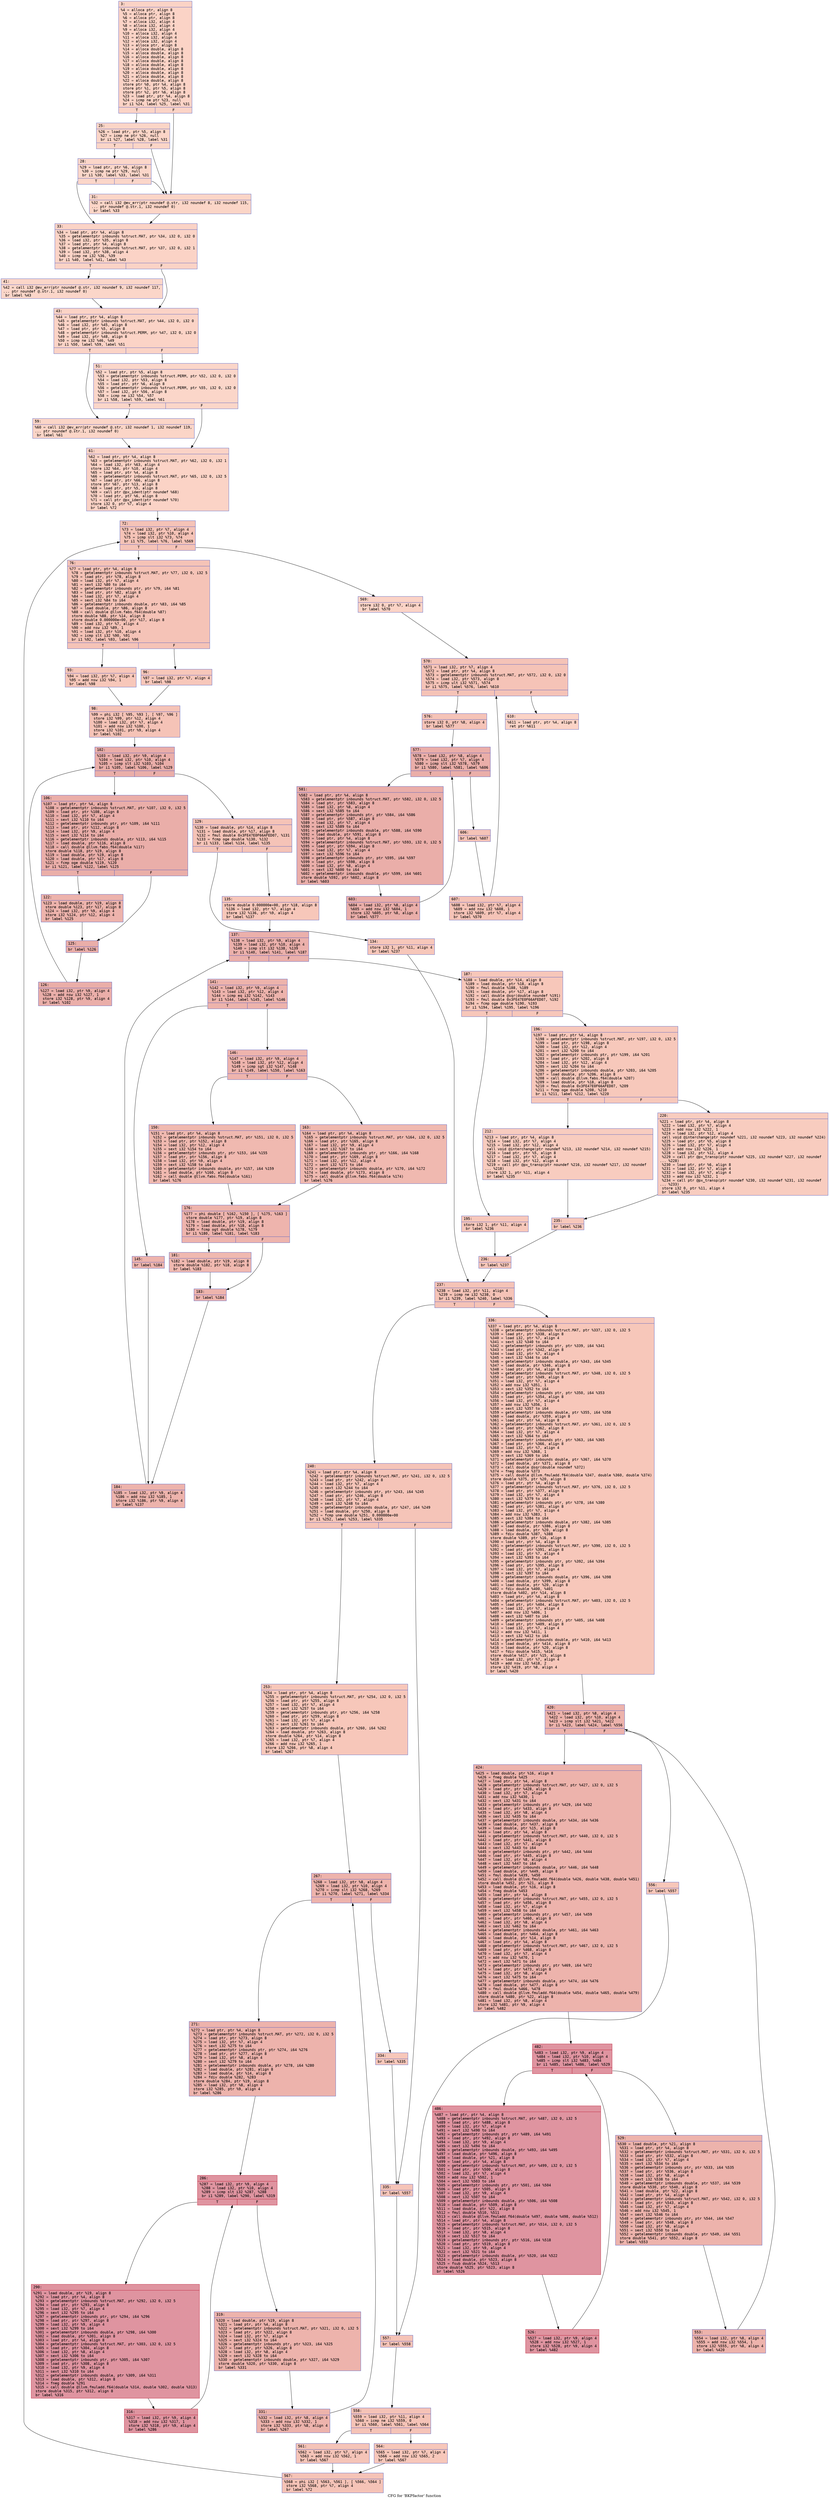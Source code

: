 digraph "CFG for 'BKPfactor' function" {
	label="CFG for 'BKPfactor' function";

	Node0x600001811f40 [shape=record,color="#3d50c3ff", style=filled, fillcolor="#f59c7d70" fontname="Courier",label="{3:\l|  %4 = alloca ptr, align 8\l  %5 = alloca ptr, align 8\l  %6 = alloca ptr, align 8\l  %7 = alloca i32, align 4\l  %8 = alloca i32, align 4\l  %9 = alloca i32, align 4\l  %10 = alloca i32, align 4\l  %11 = alloca i32, align 4\l  %12 = alloca i32, align 4\l  %13 = alloca ptr, align 8\l  %14 = alloca double, align 8\l  %15 = alloca double, align 8\l  %16 = alloca double, align 8\l  %17 = alloca double, align 8\l  %18 = alloca double, align 8\l  %19 = alloca double, align 8\l  %20 = alloca double, align 8\l  %21 = alloca double, align 8\l  %22 = alloca double, align 8\l  store ptr %0, ptr %4, align 8\l  store ptr %1, ptr %5, align 8\l  store ptr %2, ptr %6, align 8\l  %23 = load ptr, ptr %4, align 8\l  %24 = icmp ne ptr %23, null\l  br i1 %24, label %25, label %31\l|{<s0>T|<s1>F}}"];
	Node0x600001811f40:s0 -> Node0x600001811f90[tooltip="3 -> 25\nProbability 62.50%" ];
	Node0x600001811f40:s1 -> Node0x600001812030[tooltip="3 -> 31\nProbability 37.50%" ];
	Node0x600001811f90 [shape=record,color="#3d50c3ff", style=filled, fillcolor="#f5a08170" fontname="Courier",label="{25:\l|  %26 = load ptr, ptr %5, align 8\l  %27 = icmp ne ptr %26, null\l  br i1 %27, label %28, label %31\l|{<s0>T|<s1>F}}"];
	Node0x600001811f90:s0 -> Node0x600001811fe0[tooltip="25 -> 28\nProbability 62.50%" ];
	Node0x600001811f90:s1 -> Node0x600001812030[tooltip="25 -> 31\nProbability 37.50%" ];
	Node0x600001811fe0 [shape=record,color="#3d50c3ff", style=filled, fillcolor="#f6a38570" fontname="Courier",label="{28:\l|  %29 = load ptr, ptr %6, align 8\l  %30 = icmp ne ptr %29, null\l  br i1 %30, label %33, label %31\l|{<s0>T|<s1>F}}"];
	Node0x600001811fe0:s0 -> Node0x600001812080[tooltip="28 -> 33\nProbability 62.50%" ];
	Node0x600001811fe0:s1 -> Node0x600001812030[tooltip="28 -> 31\nProbability 37.50%" ];
	Node0x600001812030 [shape=record,color="#3d50c3ff", style=filled, fillcolor="#f5a08170" fontname="Courier",label="{31:\l|  %32 = call i32 @ev_err(ptr noundef @.str, i32 noundef 8, i32 noundef 115,\l... ptr noundef @.str.1, i32 noundef 0)\l  br label %33\l}"];
	Node0x600001812030 -> Node0x600001812080[tooltip="31 -> 33\nProbability 100.00%" ];
	Node0x600001812080 [shape=record,color="#3d50c3ff", style=filled, fillcolor="#f59c7d70" fontname="Courier",label="{33:\l|  %34 = load ptr, ptr %4, align 8\l  %35 = getelementptr inbounds %struct.MAT, ptr %34, i32 0, i32 0\l  %36 = load i32, ptr %35, align 8\l  %37 = load ptr, ptr %4, align 8\l  %38 = getelementptr inbounds %struct.MAT, ptr %37, i32 0, i32 1\l  %39 = load i32, ptr %38, align 4\l  %40 = icmp ne i32 %36, %39\l  br i1 %40, label %41, label %43\l|{<s0>T|<s1>F}}"];
	Node0x600001812080:s0 -> Node0x6000018120d0[tooltip="33 -> 41\nProbability 50.00%" ];
	Node0x600001812080:s1 -> Node0x600001812120[tooltip="33 -> 43\nProbability 50.00%" ];
	Node0x6000018120d0 [shape=record,color="#3d50c3ff", style=filled, fillcolor="#f6a38570" fontname="Courier",label="{41:\l|  %42 = call i32 @ev_err(ptr noundef @.str, i32 noundef 9, i32 noundef 117,\l... ptr noundef @.str.1, i32 noundef 0)\l  br label %43\l}"];
	Node0x6000018120d0 -> Node0x600001812120[tooltip="41 -> 43\nProbability 100.00%" ];
	Node0x600001812120 [shape=record,color="#3d50c3ff", style=filled, fillcolor="#f59c7d70" fontname="Courier",label="{43:\l|  %44 = load ptr, ptr %4, align 8\l  %45 = getelementptr inbounds %struct.MAT, ptr %44, i32 0, i32 0\l  %46 = load i32, ptr %45, align 8\l  %47 = load ptr, ptr %5, align 8\l  %48 = getelementptr inbounds %struct.PERM, ptr %47, i32 0, i32 0\l  %49 = load i32, ptr %48, align 8\l  %50 = icmp ne i32 %46, %49\l  br i1 %50, label %59, label %51\l|{<s0>T|<s1>F}}"];
	Node0x600001812120:s0 -> Node0x6000018121c0[tooltip="43 -> 59\nProbability 50.00%" ];
	Node0x600001812120:s1 -> Node0x600001812170[tooltip="43 -> 51\nProbability 50.00%" ];
	Node0x600001812170 [shape=record,color="#3d50c3ff", style=filled, fillcolor="#f6a38570" fontname="Courier",label="{51:\l|  %52 = load ptr, ptr %5, align 8\l  %53 = getelementptr inbounds %struct.PERM, ptr %52, i32 0, i32 0\l  %54 = load i32, ptr %53, align 8\l  %55 = load ptr, ptr %6, align 8\l  %56 = getelementptr inbounds %struct.PERM, ptr %55, i32 0, i32 0\l  %57 = load i32, ptr %56, align 8\l  %58 = icmp ne i32 %54, %57\l  br i1 %58, label %59, label %61\l|{<s0>T|<s1>F}}"];
	Node0x600001812170:s0 -> Node0x6000018121c0[tooltip="51 -> 59\nProbability 50.00%" ];
	Node0x600001812170:s1 -> Node0x600001812210[tooltip="51 -> 61\nProbability 50.00%" ];
	Node0x6000018121c0 [shape=record,color="#3d50c3ff", style=filled, fillcolor="#f5a08170" fontname="Courier",label="{59:\l|  %60 = call i32 @ev_err(ptr noundef @.str, i32 noundef 1, i32 noundef 119,\l... ptr noundef @.str.1, i32 noundef 0)\l  br label %61\l}"];
	Node0x6000018121c0 -> Node0x600001812210[tooltip="59 -> 61\nProbability 100.00%" ];
	Node0x600001812210 [shape=record,color="#3d50c3ff", style=filled, fillcolor="#f59c7d70" fontname="Courier",label="{61:\l|  %62 = load ptr, ptr %4, align 8\l  %63 = getelementptr inbounds %struct.MAT, ptr %62, i32 0, i32 1\l  %64 = load i32, ptr %63, align 4\l  store i32 %64, ptr %10, align 4\l  %65 = load ptr, ptr %4, align 8\l  %66 = getelementptr inbounds %struct.MAT, ptr %65, i32 0, i32 5\l  %67 = load ptr, ptr %66, align 8\l  store ptr %67, ptr %13, align 8\l  %68 = load ptr, ptr %5, align 8\l  %69 = call ptr @px_ident(ptr noundef %68)\l  %70 = load ptr, ptr %6, align 8\l  %71 = call ptr @px_ident(ptr noundef %70)\l  store i32 0, ptr %7, align 4\l  br label %72\l}"];
	Node0x600001812210 -> Node0x600001812260[tooltip="61 -> 72\nProbability 100.00%" ];
	Node0x600001812260 [shape=record,color="#3d50c3ff", style=filled, fillcolor="#e8765c70" fontname="Courier",label="{72:\l|  %73 = load i32, ptr %7, align 4\l  %74 = load i32, ptr %10, align 4\l  %75 = icmp slt i32 %73, %74\l  br i1 %75, label %76, label %569\l|{<s0>T|<s1>F}}"];
	Node0x600001812260:s0 -> Node0x6000018122b0[tooltip="72 -> 76\nProbability 96.88%" ];
	Node0x600001812260:s1 -> Node0x6000018133e0[tooltip="72 -> 569\nProbability 3.12%" ];
	Node0x6000018122b0 [shape=record,color="#3d50c3ff", style=filled, fillcolor="#e8765c70" fontname="Courier",label="{76:\l|  %77 = load ptr, ptr %4, align 8\l  %78 = getelementptr inbounds %struct.MAT, ptr %77, i32 0, i32 5\l  %79 = load ptr, ptr %78, align 8\l  %80 = load i32, ptr %7, align 4\l  %81 = sext i32 %80 to i64\l  %82 = getelementptr inbounds ptr, ptr %79, i64 %81\l  %83 = load ptr, ptr %82, align 8\l  %84 = load i32, ptr %7, align 4\l  %85 = sext i32 %84 to i64\l  %86 = getelementptr inbounds double, ptr %83, i64 %85\l  %87 = load double, ptr %86, align 8\l  %88 = call double @llvm.fabs.f64(double %87)\l  store double %88, ptr %14, align 8\l  store double 0.000000e+00, ptr %17, align 8\l  %89 = load i32, ptr %7, align 4\l  %90 = add nsw i32 %89, 1\l  %91 = load i32, ptr %10, align 4\l  %92 = icmp slt i32 %90, %91\l  br i1 %92, label %93, label %96\l|{<s0>T|<s1>F}}"];
	Node0x6000018122b0:s0 -> Node0x600001812300[tooltip="76 -> 93\nProbability 50.00%" ];
	Node0x6000018122b0:s1 -> Node0x600001812350[tooltip="76 -> 96\nProbability 50.00%" ];
	Node0x600001812300 [shape=record,color="#3d50c3ff", style=filled, fillcolor="#ec7f6370" fontname="Courier",label="{93:\l|  %94 = load i32, ptr %7, align 4\l  %95 = add nsw i32 %94, 1\l  br label %98\l}"];
	Node0x600001812300 -> Node0x6000018123a0[tooltip="93 -> 98\nProbability 100.00%" ];
	Node0x600001812350 [shape=record,color="#3d50c3ff", style=filled, fillcolor="#ec7f6370" fontname="Courier",label="{96:\l|  %97 = load i32, ptr %7, align 4\l  br label %98\l}"];
	Node0x600001812350 -> Node0x6000018123a0[tooltip="96 -> 98\nProbability 100.00%" ];
	Node0x6000018123a0 [shape=record,color="#3d50c3ff", style=filled, fillcolor="#e8765c70" fontname="Courier",label="{98:\l|  %99 = phi i32 [ %95, %93 ], [ %97, %96 ]\l  store i32 %99, ptr %12, align 4\l  %100 = load i32, ptr %7, align 4\l  %101 = add nsw i32 %100, 1\l  store i32 %101, ptr %9, align 4\l  br label %102\l}"];
	Node0x6000018123a0 -> Node0x6000018123f0[tooltip="98 -> 102\nProbability 100.00%" ];
	Node0x6000018123f0 [shape=record,color="#3d50c3ff", style=filled, fillcolor="#d0473d70" fontname="Courier",label="{102:\l|  %103 = load i32, ptr %9, align 4\l  %104 = load i32, ptr %10, align 4\l  %105 = icmp slt i32 %103, %104\l  br i1 %105, label %106, label %129\l|{<s0>T|<s1>F}}"];
	Node0x6000018123f0:s0 -> Node0x600001812440[tooltip="102 -> 106\nProbability 96.88%" ];
	Node0x6000018123f0:s1 -> Node0x600001812580[tooltip="102 -> 129\nProbability 3.12%" ];
	Node0x600001812440 [shape=record,color="#3d50c3ff", style=filled, fillcolor="#d0473d70" fontname="Courier",label="{106:\l|  %107 = load ptr, ptr %4, align 8\l  %108 = getelementptr inbounds %struct.MAT, ptr %107, i32 0, i32 5\l  %109 = load ptr, ptr %108, align 8\l  %110 = load i32, ptr %7, align 4\l  %111 = sext i32 %110 to i64\l  %112 = getelementptr inbounds ptr, ptr %109, i64 %111\l  %113 = load ptr, ptr %112, align 8\l  %114 = load i32, ptr %9, align 4\l  %115 = sext i32 %114 to i64\l  %116 = getelementptr inbounds double, ptr %113, i64 %115\l  %117 = load double, ptr %116, align 8\l  %118 = call double @llvm.fabs.f64(double %117)\l  store double %118, ptr %19, align 8\l  %119 = load double, ptr %19, align 8\l  %120 = load double, ptr %17, align 8\l  %121 = fcmp oge double %119, %120\l  br i1 %121, label %122, label %125\l|{<s0>T|<s1>F}}"];
	Node0x600001812440:s0 -> Node0x600001812490[tooltip="106 -> 122\nProbability 50.00%" ];
	Node0x600001812440:s1 -> Node0x6000018124e0[tooltip="106 -> 125\nProbability 50.00%" ];
	Node0x600001812490 [shape=record,color="#3d50c3ff", style=filled, fillcolor="#d6524470" fontname="Courier",label="{122:\l|  %123 = load double, ptr %19, align 8\l  store double %123, ptr %17, align 8\l  %124 = load i32, ptr %9, align 4\l  store i32 %124, ptr %12, align 4\l  br label %125\l}"];
	Node0x600001812490 -> Node0x6000018124e0[tooltip="122 -> 125\nProbability 100.00%" ];
	Node0x6000018124e0 [shape=record,color="#3d50c3ff", style=filled, fillcolor="#d0473d70" fontname="Courier",label="{125:\l|  br label %126\l}"];
	Node0x6000018124e0 -> Node0x600001812530[tooltip="125 -> 126\nProbability 100.00%" ];
	Node0x600001812530 [shape=record,color="#3d50c3ff", style=filled, fillcolor="#d0473d70" fontname="Courier",label="{126:\l|  %127 = load i32, ptr %9, align 4\l  %128 = add nsw i32 %127, 1\l  store i32 %128, ptr %9, align 4\l  br label %102\l}"];
	Node0x600001812530 -> Node0x6000018123f0[tooltip="126 -> 102\nProbability 100.00%" ];
	Node0x600001812580 [shape=record,color="#3d50c3ff", style=filled, fillcolor="#e8765c70" fontname="Courier",label="{129:\l|  %130 = load double, ptr %14, align 8\l  %131 = load double, ptr %17, align 8\l  %132 = fmul double 0x3FE47E0F66AFED07, %131\l  %133 = fcmp oge double %130, %132\l  br i1 %133, label %134, label %135\l|{<s0>T|<s1>F}}"];
	Node0x600001812580:s0 -> Node0x6000018125d0[tooltip="129 -> 134\nProbability 50.00%" ];
	Node0x600001812580:s1 -> Node0x600001812620[tooltip="129 -> 135\nProbability 50.00%" ];
	Node0x6000018125d0 [shape=record,color="#3d50c3ff", style=filled, fillcolor="#ec7f6370" fontname="Courier",label="{134:\l|  store i32 1, ptr %11, align 4\l  br label %237\l}"];
	Node0x6000018125d0 -> Node0x600001812bc0[tooltip="134 -> 237\nProbability 100.00%" ];
	Node0x600001812620 [shape=record,color="#3d50c3ff", style=filled, fillcolor="#ec7f6370" fontname="Courier",label="{135:\l|  store double 0.000000e+00, ptr %18, align 8\l  %136 = load i32, ptr %7, align 4\l  store i32 %136, ptr %9, align 4\l  br label %137\l}"];
	Node0x600001812620 -> Node0x600001812670[tooltip="135 -> 137\nProbability 100.00%" ];
	Node0x600001812670 [shape=record,color="#3d50c3ff", style=filled, fillcolor="#d24b4070" fontname="Courier",label="{137:\l|  %138 = load i32, ptr %9, align 4\l  %139 = load i32, ptr %10, align 4\l  %140 = icmp slt i32 %138, %139\l  br i1 %140, label %141, label %187\l|{<s0>T|<s1>F}}"];
	Node0x600001812670:s0 -> Node0x6000018126c0[tooltip="137 -> 141\nProbability 96.88%" ];
	Node0x600001812670:s1 -> Node0x600001812990[tooltip="137 -> 187\nProbability 3.12%" ];
	Node0x6000018126c0 [shape=record,color="#3d50c3ff", style=filled, fillcolor="#d6524470" fontname="Courier",label="{141:\l|  %142 = load i32, ptr %9, align 4\l  %143 = load i32, ptr %12, align 4\l  %144 = icmp eq i32 %142, %143\l  br i1 %144, label %145, label %146\l|{<s0>T|<s1>F}}"];
	Node0x6000018126c0:s0 -> Node0x600001812710[tooltip="141 -> 145\nProbability 50.00%" ];
	Node0x6000018126c0:s1 -> Node0x600001812760[tooltip="141 -> 146\nProbability 50.00%" ];
	Node0x600001812710 [shape=record,color="#3d50c3ff", style=filled, fillcolor="#d8564670" fontname="Courier",label="{145:\l|  br label %184\l}"];
	Node0x600001812710 -> Node0x600001812940[tooltip="145 -> 184\nProbability 100.00%" ];
	Node0x600001812760 [shape=record,color="#3d50c3ff", style=filled, fillcolor="#d8564670" fontname="Courier",label="{146:\l|  %147 = load i32, ptr %9, align 4\l  %148 = load i32, ptr %12, align 4\l  %149 = icmp sgt i32 %147, %148\l  br i1 %149, label %150, label %163\l|{<s0>T|<s1>F}}"];
	Node0x600001812760:s0 -> Node0x6000018127b0[tooltip="146 -> 150\nProbability 50.00%" ];
	Node0x600001812760:s1 -> Node0x600001812800[tooltip="146 -> 163\nProbability 50.00%" ];
	Node0x6000018127b0 [shape=record,color="#3d50c3ff", style=filled, fillcolor="#de614d70" fontname="Courier",label="{150:\l|  %151 = load ptr, ptr %4, align 8\l  %152 = getelementptr inbounds %struct.MAT, ptr %151, i32 0, i32 5\l  %153 = load ptr, ptr %152, align 8\l  %154 = load i32, ptr %12, align 4\l  %155 = sext i32 %154 to i64\l  %156 = getelementptr inbounds ptr, ptr %153, i64 %155\l  %157 = load ptr, ptr %156, align 8\l  %158 = load i32, ptr %9, align 4\l  %159 = sext i32 %158 to i64\l  %160 = getelementptr inbounds double, ptr %157, i64 %159\l  %161 = load double, ptr %160, align 8\l  %162 = call double @llvm.fabs.f64(double %161)\l  br label %176\l}"];
	Node0x6000018127b0 -> Node0x600001812850[tooltip="150 -> 176\nProbability 100.00%" ];
	Node0x600001812800 [shape=record,color="#3d50c3ff", style=filled, fillcolor="#de614d70" fontname="Courier",label="{163:\l|  %164 = load ptr, ptr %4, align 8\l  %165 = getelementptr inbounds %struct.MAT, ptr %164, i32 0, i32 5\l  %166 = load ptr, ptr %165, align 8\l  %167 = load i32, ptr %9, align 4\l  %168 = sext i32 %167 to i64\l  %169 = getelementptr inbounds ptr, ptr %166, i64 %168\l  %170 = load ptr, ptr %169, align 8\l  %171 = load i32, ptr %12, align 4\l  %172 = sext i32 %171 to i64\l  %173 = getelementptr inbounds double, ptr %170, i64 %172\l  %174 = load double, ptr %173, align 8\l  %175 = call double @llvm.fabs.f64(double %174)\l  br label %176\l}"];
	Node0x600001812800 -> Node0x600001812850[tooltip="163 -> 176\nProbability 100.00%" ];
	Node0x600001812850 [shape=record,color="#3d50c3ff", style=filled, fillcolor="#d8564670" fontname="Courier",label="{176:\l|  %177 = phi double [ %162, %150 ], [ %175, %163 ]\l  store double %177, ptr %19, align 8\l  %178 = load double, ptr %19, align 8\l  %179 = load double, ptr %18, align 8\l  %180 = fcmp ogt double %178, %179\l  br i1 %180, label %181, label %183\l|{<s0>T|<s1>F}}"];
	Node0x600001812850:s0 -> Node0x6000018128a0[tooltip="176 -> 181\nProbability 50.00%" ];
	Node0x600001812850:s1 -> Node0x6000018128f0[tooltip="176 -> 183\nProbability 50.00%" ];
	Node0x6000018128a0 [shape=record,color="#3d50c3ff", style=filled, fillcolor="#de614d70" fontname="Courier",label="{181:\l|  %182 = load double, ptr %19, align 8\l  store double %182, ptr %18, align 8\l  br label %183\l}"];
	Node0x6000018128a0 -> Node0x6000018128f0[tooltip="181 -> 183\nProbability 100.00%" ];
	Node0x6000018128f0 [shape=record,color="#3d50c3ff", style=filled, fillcolor="#d8564670" fontname="Courier",label="{183:\l|  br label %184\l}"];
	Node0x6000018128f0 -> Node0x600001812940[tooltip="183 -> 184\nProbability 100.00%" ];
	Node0x600001812940 [shape=record,color="#3d50c3ff", style=filled, fillcolor="#d6524470" fontname="Courier",label="{184:\l|  %185 = load i32, ptr %9, align 4\l  %186 = add nsw i32 %185, 1\l  store i32 %186, ptr %9, align 4\l  br label %137\l}"];
	Node0x600001812940 -> Node0x600001812670[tooltip="184 -> 137\nProbability 100.00%" ];
	Node0x600001812990 [shape=record,color="#3d50c3ff", style=filled, fillcolor="#ec7f6370" fontname="Courier",label="{187:\l|  %188 = load double, ptr %14, align 8\l  %189 = load double, ptr %18, align 8\l  %190 = fmul double %188, %189\l  %191 = load double, ptr %17, align 8\l  %192 = call double @sqr(double noundef %191)\l  %193 = fmul double 0x3FE47E0F66AFED07, %192\l  %194 = fcmp oge double %190, %193\l  br i1 %194, label %195, label %196\l|{<s0>T|<s1>F}}"];
	Node0x600001812990:s0 -> Node0x6000018129e0[tooltip="187 -> 195\nProbability 50.00%" ];
	Node0x600001812990:s1 -> Node0x600001812a30[tooltip="187 -> 196\nProbability 50.00%" ];
	Node0x6000018129e0 [shape=record,color="#3d50c3ff", style=filled, fillcolor="#ed836670" fontname="Courier",label="{195:\l|  store i32 1, ptr %11, align 4\l  br label %236\l}"];
	Node0x6000018129e0 -> Node0x600001812b70[tooltip="195 -> 236\nProbability 100.00%" ];
	Node0x600001812a30 [shape=record,color="#3d50c3ff", style=filled, fillcolor="#ed836670" fontname="Courier",label="{196:\l|  %197 = load ptr, ptr %4, align 8\l  %198 = getelementptr inbounds %struct.MAT, ptr %197, i32 0, i32 5\l  %199 = load ptr, ptr %198, align 8\l  %200 = load i32, ptr %12, align 4\l  %201 = sext i32 %200 to i64\l  %202 = getelementptr inbounds ptr, ptr %199, i64 %201\l  %203 = load ptr, ptr %202, align 8\l  %204 = load i32, ptr %12, align 4\l  %205 = sext i32 %204 to i64\l  %206 = getelementptr inbounds double, ptr %203, i64 %205\l  %207 = load double, ptr %206, align 8\l  %208 = call double @llvm.fabs.f64(double %207)\l  %209 = load double, ptr %18, align 8\l  %210 = fmul double 0x3FE47E0F66AFED07, %209\l  %211 = fcmp oge double %208, %210\l  br i1 %211, label %212, label %220\l|{<s0>T|<s1>F}}"];
	Node0x600001812a30:s0 -> Node0x600001812a80[tooltip="196 -> 212\nProbability 50.00%" ];
	Node0x600001812a30:s1 -> Node0x600001812ad0[tooltip="196 -> 220\nProbability 50.00%" ];
	Node0x600001812a80 [shape=record,color="#3d50c3ff", style=filled, fillcolor="#f08b6e70" fontname="Courier",label="{212:\l|  %213 = load ptr, ptr %4, align 8\l  %214 = load i32, ptr %7, align 4\l  %215 = load i32, ptr %12, align 4\l  call void @interchange(ptr noundef %213, i32 noundef %214, i32 noundef %215)\l  %216 = load ptr, ptr %5, align 8\l  %217 = load i32, ptr %7, align 4\l  %218 = load i32, ptr %12, align 4\l  %219 = call ptr @px_transp(ptr noundef %216, i32 noundef %217, i32 noundef\l... %218)\l  store i32 1, ptr %11, align 4\l  br label %235\l}"];
	Node0x600001812a80 -> Node0x600001812b20[tooltip="212 -> 235\nProbability 100.00%" ];
	Node0x600001812ad0 [shape=record,color="#3d50c3ff", style=filled, fillcolor="#f08b6e70" fontname="Courier",label="{220:\l|  %221 = load ptr, ptr %4, align 8\l  %222 = load i32, ptr %7, align 4\l  %223 = add nsw i32 %222, 1\l  %224 = load i32, ptr %12, align 4\l  call void @interchange(ptr noundef %221, i32 noundef %223, i32 noundef %224)\l  %225 = load ptr, ptr %5, align 8\l  %226 = load i32, ptr %7, align 4\l  %227 = add nsw i32 %226, 1\l  %228 = load i32, ptr %12, align 4\l  %229 = call ptr @px_transp(ptr noundef %225, i32 noundef %227, i32 noundef\l... %228)\l  %230 = load ptr, ptr %6, align 8\l  %231 = load i32, ptr %7, align 4\l  %232 = load i32, ptr %7, align 4\l  %233 = add nsw i32 %232, 1\l  %234 = call ptr @px_transp(ptr noundef %230, i32 noundef %231, i32 noundef\l... %233)\l  store i32 0, ptr %11, align 4\l  br label %235\l}"];
	Node0x600001812ad0 -> Node0x600001812b20[tooltip="220 -> 235\nProbability 100.00%" ];
	Node0x600001812b20 [shape=record,color="#3d50c3ff", style=filled, fillcolor="#ed836670" fontname="Courier",label="{235:\l|  br label %236\l}"];
	Node0x600001812b20 -> Node0x600001812b70[tooltip="235 -> 236\nProbability 100.00%" ];
	Node0x600001812b70 [shape=record,color="#3d50c3ff", style=filled, fillcolor="#ec7f6370" fontname="Courier",label="{236:\l|  br label %237\l}"];
	Node0x600001812b70 -> Node0x600001812bc0[tooltip="236 -> 237\nProbability 100.00%" ];
	Node0x600001812bc0 [shape=record,color="#3d50c3ff", style=filled, fillcolor="#e8765c70" fontname="Courier",label="{237:\l|  %238 = load i32, ptr %11, align 4\l  %239 = icmp ne i32 %238, 0\l  br i1 %239, label %240, label %336\l|{<s0>T|<s1>F}}"];
	Node0x600001812bc0:s0 -> Node0x600001812c10[tooltip="237 -> 240\nProbability 62.50%" ];
	Node0x600001812bc0:s1 -> Node0x600001812f80[tooltip="237 -> 336\nProbability 37.50%" ];
	Node0x600001812c10 [shape=record,color="#3d50c3ff", style=filled, fillcolor="#e97a5f70" fontname="Courier",label="{240:\l|  %241 = load ptr, ptr %4, align 8\l  %242 = getelementptr inbounds %struct.MAT, ptr %241, i32 0, i32 5\l  %243 = load ptr, ptr %242, align 8\l  %244 = load i32, ptr %7, align 4\l  %245 = sext i32 %244 to i64\l  %246 = getelementptr inbounds ptr, ptr %243, i64 %245\l  %247 = load ptr, ptr %246, align 8\l  %248 = load i32, ptr %7, align 4\l  %249 = sext i32 %248 to i64\l  %250 = getelementptr inbounds double, ptr %247, i64 %249\l  %251 = load double, ptr %250, align 8\l  %252 = fcmp une double %251, 0.000000e+00\l  br i1 %252, label %253, label %335\l|{<s0>T|<s1>F}}"];
	Node0x600001812c10:s0 -> Node0x600001812c60[tooltip="240 -> 253\nProbability 62.50%" ];
	Node0x600001812c10:s1 -> Node0x600001812f30[tooltip="240 -> 335\nProbability 37.50%" ];
	Node0x600001812c60 [shape=record,color="#3d50c3ff", style=filled, fillcolor="#ec7f6370" fontname="Courier",label="{253:\l|  %254 = load ptr, ptr %4, align 8\l  %255 = getelementptr inbounds %struct.MAT, ptr %254, i32 0, i32 5\l  %256 = load ptr, ptr %255, align 8\l  %257 = load i32, ptr %7, align 4\l  %258 = sext i32 %257 to i64\l  %259 = getelementptr inbounds ptr, ptr %256, i64 %258\l  %260 = load ptr, ptr %259, align 8\l  %261 = load i32, ptr %7, align 4\l  %262 = sext i32 %261 to i64\l  %263 = getelementptr inbounds double, ptr %260, i64 %262\l  %264 = load double, ptr %263, align 8\l  store double %264, ptr %14, align 8\l  %265 = load i32, ptr %7, align 4\l  %266 = add nsw i32 %265, 1\l  store i32 %266, ptr %8, align 4\l  br label %267\l}"];
	Node0x600001812c60 -> Node0x600001812cb0[tooltip="253 -> 267\nProbability 100.00%" ];
	Node0x600001812cb0 [shape=record,color="#3d50c3ff", style=filled, fillcolor="#d6524470" fontname="Courier",label="{267:\l|  %268 = load i32, ptr %8, align 4\l  %269 = load i32, ptr %10, align 4\l  %270 = icmp slt i32 %268, %269\l  br i1 %270, label %271, label %334\l|{<s0>T|<s1>F}}"];
	Node0x600001812cb0:s0 -> Node0x600001812d00[tooltip="267 -> 271\nProbability 96.88%" ];
	Node0x600001812cb0:s1 -> Node0x600001812ee0[tooltip="267 -> 334\nProbability 3.12%" ];
	Node0x600001812d00 [shape=record,color="#3d50c3ff", style=filled, fillcolor="#d6524470" fontname="Courier",label="{271:\l|  %272 = load ptr, ptr %4, align 8\l  %273 = getelementptr inbounds %struct.MAT, ptr %272, i32 0, i32 5\l  %274 = load ptr, ptr %273, align 8\l  %275 = load i32, ptr %7, align 4\l  %276 = sext i32 %275 to i64\l  %277 = getelementptr inbounds ptr, ptr %274, i64 %276\l  %278 = load ptr, ptr %277, align 8\l  %279 = load i32, ptr %8, align 4\l  %280 = sext i32 %279 to i64\l  %281 = getelementptr inbounds double, ptr %278, i64 %280\l  %282 = load double, ptr %281, align 8\l  %283 = load double, ptr %14, align 8\l  %284 = fdiv double %282, %283\l  store double %284, ptr %19, align 8\l  %285 = load i32, ptr %8, align 4\l  store i32 %285, ptr %9, align 4\l  br label %286\l}"];
	Node0x600001812d00 -> Node0x600001812d50[tooltip="271 -> 286\nProbability 100.00%" ];
	Node0x600001812d50 [shape=record,color="#b70d28ff", style=filled, fillcolor="#b70d2870" fontname="Courier",label="{286:\l|  %287 = load i32, ptr %9, align 4\l  %288 = load i32, ptr %10, align 4\l  %289 = icmp slt i32 %287, %288\l  br i1 %289, label %290, label %319\l|{<s0>T|<s1>F}}"];
	Node0x600001812d50:s0 -> Node0x600001812da0[tooltip="286 -> 290\nProbability 96.88%" ];
	Node0x600001812d50:s1 -> Node0x600001812e40[tooltip="286 -> 319\nProbability 3.12%" ];
	Node0x600001812da0 [shape=record,color="#b70d28ff", style=filled, fillcolor="#b70d2870" fontname="Courier",label="{290:\l|  %291 = load double, ptr %19, align 8\l  %292 = load ptr, ptr %4, align 8\l  %293 = getelementptr inbounds %struct.MAT, ptr %292, i32 0, i32 5\l  %294 = load ptr, ptr %293, align 8\l  %295 = load i32, ptr %7, align 4\l  %296 = sext i32 %295 to i64\l  %297 = getelementptr inbounds ptr, ptr %294, i64 %296\l  %298 = load ptr, ptr %297, align 8\l  %299 = load i32, ptr %9, align 4\l  %300 = sext i32 %299 to i64\l  %301 = getelementptr inbounds double, ptr %298, i64 %300\l  %302 = load double, ptr %301, align 8\l  %303 = load ptr, ptr %4, align 8\l  %304 = getelementptr inbounds %struct.MAT, ptr %303, i32 0, i32 5\l  %305 = load ptr, ptr %304, align 8\l  %306 = load i32, ptr %8, align 4\l  %307 = sext i32 %306 to i64\l  %308 = getelementptr inbounds ptr, ptr %305, i64 %307\l  %309 = load ptr, ptr %308, align 8\l  %310 = load i32, ptr %9, align 4\l  %311 = sext i32 %310 to i64\l  %312 = getelementptr inbounds double, ptr %309, i64 %311\l  %313 = load double, ptr %312, align 8\l  %314 = fneg double %291\l  %315 = call double @llvm.fmuladd.f64(double %314, double %302, double %313)\l  store double %315, ptr %312, align 8\l  br label %316\l}"];
	Node0x600001812da0 -> Node0x600001812df0[tooltip="290 -> 316\nProbability 100.00%" ];
	Node0x600001812df0 [shape=record,color="#b70d28ff", style=filled, fillcolor="#b70d2870" fontname="Courier",label="{316:\l|  %317 = load i32, ptr %9, align 4\l  %318 = add nsw i32 %317, 1\l  store i32 %318, ptr %9, align 4\l  br label %286\l}"];
	Node0x600001812df0 -> Node0x600001812d50[tooltip="316 -> 286\nProbability 100.00%" ];
	Node0x600001812e40 [shape=record,color="#3d50c3ff", style=filled, fillcolor="#d6524470" fontname="Courier",label="{319:\l|  %320 = load double, ptr %19, align 8\l  %321 = load ptr, ptr %4, align 8\l  %322 = getelementptr inbounds %struct.MAT, ptr %321, i32 0, i32 5\l  %323 = load ptr, ptr %322, align 8\l  %324 = load i32, ptr %7, align 4\l  %325 = sext i32 %324 to i64\l  %326 = getelementptr inbounds ptr, ptr %323, i64 %325\l  %327 = load ptr, ptr %326, align 8\l  %328 = load i32, ptr %8, align 4\l  %329 = sext i32 %328 to i64\l  %330 = getelementptr inbounds double, ptr %327, i64 %329\l  store double %320, ptr %330, align 8\l  br label %331\l}"];
	Node0x600001812e40 -> Node0x600001812e90[tooltip="319 -> 331\nProbability 100.00%" ];
	Node0x600001812e90 [shape=record,color="#3d50c3ff", style=filled, fillcolor="#d6524470" fontname="Courier",label="{331:\l|  %332 = load i32, ptr %8, align 4\l  %333 = add nsw i32 %332, 1\l  store i32 %333, ptr %8, align 4\l  br label %267\l}"];
	Node0x600001812e90 -> Node0x600001812cb0[tooltip="331 -> 267\nProbability 100.00%" ];
	Node0x600001812ee0 [shape=record,color="#3d50c3ff", style=filled, fillcolor="#ec7f6370" fontname="Courier",label="{334:\l|  br label %335\l}"];
	Node0x600001812ee0 -> Node0x600001812f30[tooltip="334 -> 335\nProbability 100.00%" ];
	Node0x600001812f30 [shape=record,color="#3d50c3ff", style=filled, fillcolor="#e97a5f70" fontname="Courier",label="{335:\l|  br label %557\l}"];
	Node0x600001812f30 -> Node0x600001813250[tooltip="335 -> 557\nProbability 100.00%" ];
	Node0x600001812f80 [shape=record,color="#3d50c3ff", style=filled, fillcolor="#ec7f6370" fontname="Courier",label="{336:\l|  %337 = load ptr, ptr %4, align 8\l  %338 = getelementptr inbounds %struct.MAT, ptr %337, i32 0, i32 5\l  %339 = load ptr, ptr %338, align 8\l  %340 = load i32, ptr %7, align 4\l  %341 = sext i32 %340 to i64\l  %342 = getelementptr inbounds ptr, ptr %339, i64 %341\l  %343 = load ptr, ptr %342, align 8\l  %344 = load i32, ptr %7, align 4\l  %345 = sext i32 %344 to i64\l  %346 = getelementptr inbounds double, ptr %343, i64 %345\l  %347 = load double, ptr %346, align 8\l  %348 = load ptr, ptr %4, align 8\l  %349 = getelementptr inbounds %struct.MAT, ptr %348, i32 0, i32 5\l  %350 = load ptr, ptr %349, align 8\l  %351 = load i32, ptr %7, align 4\l  %352 = add nsw i32 %351, 1\l  %353 = sext i32 %352 to i64\l  %354 = getelementptr inbounds ptr, ptr %350, i64 %353\l  %355 = load ptr, ptr %354, align 8\l  %356 = load i32, ptr %7, align 4\l  %357 = add nsw i32 %356, 1\l  %358 = sext i32 %357 to i64\l  %359 = getelementptr inbounds double, ptr %355, i64 %358\l  %360 = load double, ptr %359, align 8\l  %361 = load ptr, ptr %4, align 8\l  %362 = getelementptr inbounds %struct.MAT, ptr %361, i32 0, i32 5\l  %363 = load ptr, ptr %362, align 8\l  %364 = load i32, ptr %7, align 4\l  %365 = sext i32 %364 to i64\l  %366 = getelementptr inbounds ptr, ptr %363, i64 %365\l  %367 = load ptr, ptr %366, align 8\l  %368 = load i32, ptr %7, align 4\l  %369 = add nsw i32 %368, 1\l  %370 = sext i32 %369 to i64\l  %371 = getelementptr inbounds double, ptr %367, i64 %370\l  %372 = load double, ptr %371, align 8\l  %373 = call double @sqr(double noundef %372)\l  %374 = fneg double %373\l  %375 = call double @llvm.fmuladd.f64(double %347, double %360, double %374)\l  store double %375, ptr %20, align 8\l  %376 = load ptr, ptr %4, align 8\l  %377 = getelementptr inbounds %struct.MAT, ptr %376, i32 0, i32 5\l  %378 = load ptr, ptr %377, align 8\l  %379 = load i32, ptr %7, align 4\l  %380 = sext i32 %379 to i64\l  %381 = getelementptr inbounds ptr, ptr %378, i64 %380\l  %382 = load ptr, ptr %381, align 8\l  %383 = load i32, ptr %7, align 4\l  %384 = add nsw i32 %383, 1\l  %385 = sext i32 %384 to i64\l  %386 = getelementptr inbounds double, ptr %382, i64 %385\l  %387 = load double, ptr %386, align 8\l  %388 = load double, ptr %20, align 8\l  %389 = fdiv double %387, %388\l  store double %389, ptr %16, align 8\l  %390 = load ptr, ptr %4, align 8\l  %391 = getelementptr inbounds %struct.MAT, ptr %390, i32 0, i32 5\l  %392 = load ptr, ptr %391, align 8\l  %393 = load i32, ptr %7, align 4\l  %394 = sext i32 %393 to i64\l  %395 = getelementptr inbounds ptr, ptr %392, i64 %394\l  %396 = load ptr, ptr %395, align 8\l  %397 = load i32, ptr %7, align 4\l  %398 = sext i32 %397 to i64\l  %399 = getelementptr inbounds double, ptr %396, i64 %398\l  %400 = load double, ptr %399, align 8\l  %401 = load double, ptr %20, align 8\l  %402 = fdiv double %400, %401\l  store double %402, ptr %14, align 8\l  %403 = load ptr, ptr %4, align 8\l  %404 = getelementptr inbounds %struct.MAT, ptr %403, i32 0, i32 5\l  %405 = load ptr, ptr %404, align 8\l  %406 = load i32, ptr %7, align 4\l  %407 = add nsw i32 %406, 1\l  %408 = sext i32 %407 to i64\l  %409 = getelementptr inbounds ptr, ptr %405, i64 %408\l  %410 = load ptr, ptr %409, align 8\l  %411 = load i32, ptr %7, align 4\l  %412 = add nsw i32 %411, 1\l  %413 = sext i32 %412 to i64\l  %414 = getelementptr inbounds double, ptr %410, i64 %413\l  %415 = load double, ptr %414, align 8\l  %416 = load double, ptr %20, align 8\l  %417 = fdiv double %415, %416\l  store double %417, ptr %15, align 8\l  %418 = load i32, ptr %7, align 4\l  %419 = add nsw i32 %418, 2\l  store i32 %419, ptr %8, align 4\l  br label %420\l}"];
	Node0x600001812f80 -> Node0x600001812fd0[tooltip="336 -> 420\nProbability 100.00%" ];
	Node0x600001812fd0 [shape=record,color="#3d50c3ff", style=filled, fillcolor="#d6524470" fontname="Courier",label="{420:\l|  %421 = load i32, ptr %8, align 4\l  %422 = load i32, ptr %10, align 4\l  %423 = icmp slt i32 %421, %422\l  br i1 %423, label %424, label %556\l|{<s0>T|<s1>F}}"];
	Node0x600001812fd0:s0 -> Node0x600001813020[tooltip="420 -> 424\nProbability 96.88%" ];
	Node0x600001812fd0:s1 -> Node0x600001813200[tooltip="420 -> 556\nProbability 3.12%" ];
	Node0x600001813020 [shape=record,color="#3d50c3ff", style=filled, fillcolor="#d6524470" fontname="Courier",label="{424:\l|  %425 = load double, ptr %16, align 8\l  %426 = fneg double %425\l  %427 = load ptr, ptr %4, align 8\l  %428 = getelementptr inbounds %struct.MAT, ptr %427, i32 0, i32 5\l  %429 = load ptr, ptr %428, align 8\l  %430 = load i32, ptr %7, align 4\l  %431 = add nsw i32 %430, 1\l  %432 = sext i32 %431 to i64\l  %433 = getelementptr inbounds ptr, ptr %429, i64 %432\l  %434 = load ptr, ptr %433, align 8\l  %435 = load i32, ptr %8, align 4\l  %436 = sext i32 %435 to i64\l  %437 = getelementptr inbounds double, ptr %434, i64 %436\l  %438 = load double, ptr %437, align 8\l  %439 = load double, ptr %15, align 8\l  %440 = load ptr, ptr %4, align 8\l  %441 = getelementptr inbounds %struct.MAT, ptr %440, i32 0, i32 5\l  %442 = load ptr, ptr %441, align 8\l  %443 = load i32, ptr %7, align 4\l  %444 = sext i32 %443 to i64\l  %445 = getelementptr inbounds ptr, ptr %442, i64 %444\l  %446 = load ptr, ptr %445, align 8\l  %447 = load i32, ptr %8, align 4\l  %448 = sext i32 %447 to i64\l  %449 = getelementptr inbounds double, ptr %446, i64 %448\l  %450 = load double, ptr %449, align 8\l  %451 = fmul double %439, %450\l  %452 = call double @llvm.fmuladd.f64(double %426, double %438, double %451)\l  store double %452, ptr %21, align 8\l  %453 = load double, ptr %16, align 8\l  %454 = fneg double %453\l  %455 = load ptr, ptr %4, align 8\l  %456 = getelementptr inbounds %struct.MAT, ptr %455, i32 0, i32 5\l  %457 = load ptr, ptr %456, align 8\l  %458 = load i32, ptr %7, align 4\l  %459 = sext i32 %458 to i64\l  %460 = getelementptr inbounds ptr, ptr %457, i64 %459\l  %461 = load ptr, ptr %460, align 8\l  %462 = load i32, ptr %8, align 4\l  %463 = sext i32 %462 to i64\l  %464 = getelementptr inbounds double, ptr %461, i64 %463\l  %465 = load double, ptr %464, align 8\l  %466 = load double, ptr %14, align 8\l  %467 = load ptr, ptr %4, align 8\l  %468 = getelementptr inbounds %struct.MAT, ptr %467, i32 0, i32 5\l  %469 = load ptr, ptr %468, align 8\l  %470 = load i32, ptr %7, align 4\l  %471 = add nsw i32 %470, 1\l  %472 = sext i32 %471 to i64\l  %473 = getelementptr inbounds ptr, ptr %469, i64 %472\l  %474 = load ptr, ptr %473, align 8\l  %475 = load i32, ptr %8, align 4\l  %476 = sext i32 %475 to i64\l  %477 = getelementptr inbounds double, ptr %474, i64 %476\l  %478 = load double, ptr %477, align 8\l  %479 = fmul double %466, %478\l  %480 = call double @llvm.fmuladd.f64(double %454, double %465, double %479)\l  store double %480, ptr %22, align 8\l  %481 = load i32, ptr %8, align 4\l  store i32 %481, ptr %9, align 4\l  br label %482\l}"];
	Node0x600001813020 -> Node0x600001813070[tooltip="424 -> 482\nProbability 100.00%" ];
	Node0x600001813070 [shape=record,color="#b70d28ff", style=filled, fillcolor="#b70d2870" fontname="Courier",label="{482:\l|  %483 = load i32, ptr %9, align 4\l  %484 = load i32, ptr %10, align 4\l  %485 = icmp slt i32 %483, %484\l  br i1 %485, label %486, label %529\l|{<s0>T|<s1>F}}"];
	Node0x600001813070:s0 -> Node0x6000018130c0[tooltip="482 -> 486\nProbability 96.88%" ];
	Node0x600001813070:s1 -> Node0x600001813160[tooltip="482 -> 529\nProbability 3.12%" ];
	Node0x6000018130c0 [shape=record,color="#b70d28ff", style=filled, fillcolor="#b70d2870" fontname="Courier",label="{486:\l|  %487 = load ptr, ptr %4, align 8\l  %488 = getelementptr inbounds %struct.MAT, ptr %487, i32 0, i32 5\l  %489 = load ptr, ptr %488, align 8\l  %490 = load i32, ptr %7, align 4\l  %491 = sext i32 %490 to i64\l  %492 = getelementptr inbounds ptr, ptr %489, i64 %491\l  %493 = load ptr, ptr %492, align 8\l  %494 = load i32, ptr %9, align 4\l  %495 = sext i32 %494 to i64\l  %496 = getelementptr inbounds double, ptr %493, i64 %495\l  %497 = load double, ptr %496, align 8\l  %498 = load double, ptr %21, align 8\l  %499 = load ptr, ptr %4, align 8\l  %500 = getelementptr inbounds %struct.MAT, ptr %499, i32 0, i32 5\l  %501 = load ptr, ptr %500, align 8\l  %502 = load i32, ptr %7, align 4\l  %503 = add nsw i32 %502, 1\l  %504 = sext i32 %503 to i64\l  %505 = getelementptr inbounds ptr, ptr %501, i64 %504\l  %506 = load ptr, ptr %505, align 8\l  %507 = load i32, ptr %9, align 4\l  %508 = sext i32 %507 to i64\l  %509 = getelementptr inbounds double, ptr %506, i64 %508\l  %510 = load double, ptr %509, align 8\l  %511 = load double, ptr %22, align 8\l  %512 = fmul double %510, %511\l  %513 = call double @llvm.fmuladd.f64(double %497, double %498, double %512)\l  %514 = load ptr, ptr %4, align 8\l  %515 = getelementptr inbounds %struct.MAT, ptr %514, i32 0, i32 5\l  %516 = load ptr, ptr %515, align 8\l  %517 = load i32, ptr %8, align 4\l  %518 = sext i32 %517 to i64\l  %519 = getelementptr inbounds ptr, ptr %516, i64 %518\l  %520 = load ptr, ptr %519, align 8\l  %521 = load i32, ptr %9, align 4\l  %522 = sext i32 %521 to i64\l  %523 = getelementptr inbounds double, ptr %520, i64 %522\l  %524 = load double, ptr %523, align 8\l  %525 = fsub double %524, %513\l  store double %525, ptr %523, align 8\l  br label %526\l}"];
	Node0x6000018130c0 -> Node0x600001813110[tooltip="486 -> 526\nProbability 100.00%" ];
	Node0x600001813110 [shape=record,color="#b70d28ff", style=filled, fillcolor="#b70d2870" fontname="Courier",label="{526:\l|  %527 = load i32, ptr %9, align 4\l  %528 = add nsw i32 %527, 1\l  store i32 %528, ptr %9, align 4\l  br label %482\l}"];
	Node0x600001813110 -> Node0x600001813070[tooltip="526 -> 482\nProbability 100.00%" ];
	Node0x600001813160 [shape=record,color="#3d50c3ff", style=filled, fillcolor="#d6524470" fontname="Courier",label="{529:\l|  %530 = load double, ptr %21, align 8\l  %531 = load ptr, ptr %4, align 8\l  %532 = getelementptr inbounds %struct.MAT, ptr %531, i32 0, i32 5\l  %533 = load ptr, ptr %532, align 8\l  %534 = load i32, ptr %7, align 4\l  %535 = sext i32 %534 to i64\l  %536 = getelementptr inbounds ptr, ptr %533, i64 %535\l  %537 = load ptr, ptr %536, align 8\l  %538 = load i32, ptr %8, align 4\l  %539 = sext i32 %538 to i64\l  %540 = getelementptr inbounds double, ptr %537, i64 %539\l  store double %530, ptr %540, align 8\l  %541 = load double, ptr %22, align 8\l  %542 = load ptr, ptr %4, align 8\l  %543 = getelementptr inbounds %struct.MAT, ptr %542, i32 0, i32 5\l  %544 = load ptr, ptr %543, align 8\l  %545 = load i32, ptr %7, align 4\l  %546 = add nsw i32 %545, 1\l  %547 = sext i32 %546 to i64\l  %548 = getelementptr inbounds ptr, ptr %544, i64 %547\l  %549 = load ptr, ptr %548, align 8\l  %550 = load i32, ptr %8, align 4\l  %551 = sext i32 %550 to i64\l  %552 = getelementptr inbounds double, ptr %549, i64 %551\l  store double %541, ptr %552, align 8\l  br label %553\l}"];
	Node0x600001813160 -> Node0x6000018131b0[tooltip="529 -> 553\nProbability 100.00%" ];
	Node0x6000018131b0 [shape=record,color="#3d50c3ff", style=filled, fillcolor="#d6524470" fontname="Courier",label="{553:\l|  %554 = load i32, ptr %8, align 4\l  %555 = add nsw i32 %554, 1\l  store i32 %555, ptr %8, align 4\l  br label %420\l}"];
	Node0x6000018131b0 -> Node0x600001812fd0[tooltip="553 -> 420\nProbability 100.00%" ];
	Node0x600001813200 [shape=record,color="#3d50c3ff", style=filled, fillcolor="#ec7f6370" fontname="Courier",label="{556:\l|  br label %557\l}"];
	Node0x600001813200 -> Node0x600001813250[tooltip="556 -> 557\nProbability 100.00%" ];
	Node0x600001813250 [shape=record,color="#3d50c3ff", style=filled, fillcolor="#e8765c70" fontname="Courier",label="{557:\l|  br label %558\l}"];
	Node0x600001813250 -> Node0x6000018132a0[tooltip="557 -> 558\nProbability 100.00%" ];
	Node0x6000018132a0 [shape=record,color="#3d50c3ff", style=filled, fillcolor="#e8765c70" fontname="Courier",label="{558:\l|  %559 = load i32, ptr %11, align 4\l  %560 = icmp ne i32 %559, 0\l  br i1 %560, label %561, label %564\l|{<s0>T|<s1>F}}"];
	Node0x6000018132a0:s0 -> Node0x6000018132f0[tooltip="558 -> 561\nProbability 62.50%" ];
	Node0x6000018132a0:s1 -> Node0x600001813340[tooltip="558 -> 564\nProbability 37.50%" ];
	Node0x6000018132f0 [shape=record,color="#3d50c3ff", style=filled, fillcolor="#e97a5f70" fontname="Courier",label="{561:\l|  %562 = load i32, ptr %7, align 4\l  %563 = add nsw i32 %562, 1\l  br label %567\l}"];
	Node0x6000018132f0 -> Node0x600001813390[tooltip="561 -> 567\nProbability 100.00%" ];
	Node0x600001813340 [shape=record,color="#3d50c3ff", style=filled, fillcolor="#ec7f6370" fontname="Courier",label="{564:\l|  %565 = load i32, ptr %7, align 4\l  %566 = add nsw i32 %565, 2\l  br label %567\l}"];
	Node0x600001813340 -> Node0x600001813390[tooltip="564 -> 567\nProbability 100.00%" ];
	Node0x600001813390 [shape=record,color="#3d50c3ff", style=filled, fillcolor="#e8765c70" fontname="Courier",label="{567:\l|  %568 = phi i32 [ %563, %561 ], [ %566, %564 ]\l  store i32 %568, ptr %7, align 4\l  br label %72\l}"];
	Node0x600001813390 -> Node0x600001812260[tooltip="567 -> 72\nProbability 100.00%" ];
	Node0x6000018133e0 [shape=record,color="#3d50c3ff", style=filled, fillcolor="#f59c7d70" fontname="Courier",label="{569:\l|  store i32 0, ptr %7, align 4\l  br label %570\l}"];
	Node0x6000018133e0 -> Node0x600001813430[tooltip="569 -> 570\nProbability 100.00%" ];
	Node0x600001813430 [shape=record,color="#3d50c3ff", style=filled, fillcolor="#e8765c70" fontname="Courier",label="{570:\l|  %571 = load i32, ptr %7, align 4\l  %572 = load ptr, ptr %4, align 8\l  %573 = getelementptr inbounds %struct.MAT, ptr %572, i32 0, i32 0\l  %574 = load i32, ptr %573, align 8\l  %575 = icmp ult i32 %571, %574\l  br i1 %575, label %576, label %610\l|{<s0>T|<s1>F}}"];
	Node0x600001813430:s0 -> Node0x600001813480[tooltip="570 -> 576\nProbability 96.88%" ];
	Node0x600001813430:s1 -> Node0x600001813660[tooltip="570 -> 610\nProbability 3.12%" ];
	Node0x600001813480 [shape=record,color="#3d50c3ff", style=filled, fillcolor="#e8765c70" fontname="Courier",label="{576:\l|  store i32 0, ptr %8, align 4\l  br label %577\l}"];
	Node0x600001813480 -> Node0x6000018134d0[tooltip="576 -> 577\nProbability 100.00%" ];
	Node0x6000018134d0 [shape=record,color="#3d50c3ff", style=filled, fillcolor="#d0473d70" fontname="Courier",label="{577:\l|  %578 = load i32, ptr %8, align 4\l  %579 = load i32, ptr %7, align 4\l  %580 = icmp slt i32 %578, %579\l  br i1 %580, label %581, label %606\l|{<s0>T|<s1>F}}"];
	Node0x6000018134d0:s0 -> Node0x600001813520[tooltip="577 -> 581\nProbability 96.88%" ];
	Node0x6000018134d0:s1 -> Node0x6000018135c0[tooltip="577 -> 606\nProbability 3.12%" ];
	Node0x600001813520 [shape=record,color="#3d50c3ff", style=filled, fillcolor="#d0473d70" fontname="Courier",label="{581:\l|  %582 = load ptr, ptr %4, align 8\l  %583 = getelementptr inbounds %struct.MAT, ptr %582, i32 0, i32 5\l  %584 = load ptr, ptr %583, align 8\l  %585 = load i32, ptr %8, align 4\l  %586 = sext i32 %585 to i64\l  %587 = getelementptr inbounds ptr, ptr %584, i64 %586\l  %588 = load ptr, ptr %587, align 8\l  %589 = load i32, ptr %7, align 4\l  %590 = sext i32 %589 to i64\l  %591 = getelementptr inbounds double, ptr %588, i64 %590\l  %592 = load double, ptr %591, align 8\l  %593 = load ptr, ptr %4, align 8\l  %594 = getelementptr inbounds %struct.MAT, ptr %593, i32 0, i32 5\l  %595 = load ptr, ptr %594, align 8\l  %596 = load i32, ptr %7, align 4\l  %597 = sext i32 %596 to i64\l  %598 = getelementptr inbounds ptr, ptr %595, i64 %597\l  %599 = load ptr, ptr %598, align 8\l  %600 = load i32, ptr %8, align 4\l  %601 = sext i32 %600 to i64\l  %602 = getelementptr inbounds double, ptr %599, i64 %601\l  store double %592, ptr %602, align 8\l  br label %603\l}"];
	Node0x600001813520 -> Node0x600001813570[tooltip="581 -> 603\nProbability 100.00%" ];
	Node0x600001813570 [shape=record,color="#3d50c3ff", style=filled, fillcolor="#d0473d70" fontname="Courier",label="{603:\l|  %604 = load i32, ptr %8, align 4\l  %605 = add nsw i32 %604, 1\l  store i32 %605, ptr %8, align 4\l  br label %577\l}"];
	Node0x600001813570 -> Node0x6000018134d0[tooltip="603 -> 577\nProbability 100.00%" ];
	Node0x6000018135c0 [shape=record,color="#3d50c3ff", style=filled, fillcolor="#e8765c70" fontname="Courier",label="{606:\l|  br label %607\l}"];
	Node0x6000018135c0 -> Node0x600001813610[tooltip="606 -> 607\nProbability 100.00%" ];
	Node0x600001813610 [shape=record,color="#3d50c3ff", style=filled, fillcolor="#e8765c70" fontname="Courier",label="{607:\l|  %608 = load i32, ptr %7, align 4\l  %609 = add nsw i32 %608, 1\l  store i32 %609, ptr %7, align 4\l  br label %570\l}"];
	Node0x600001813610 -> Node0x600001813430[tooltip="607 -> 570\nProbability 100.00%" ];
	Node0x600001813660 [shape=record,color="#3d50c3ff", style=filled, fillcolor="#f59c7d70" fontname="Courier",label="{610:\l|  %611 = load ptr, ptr %4, align 8\l  ret ptr %611\l}"];
}

